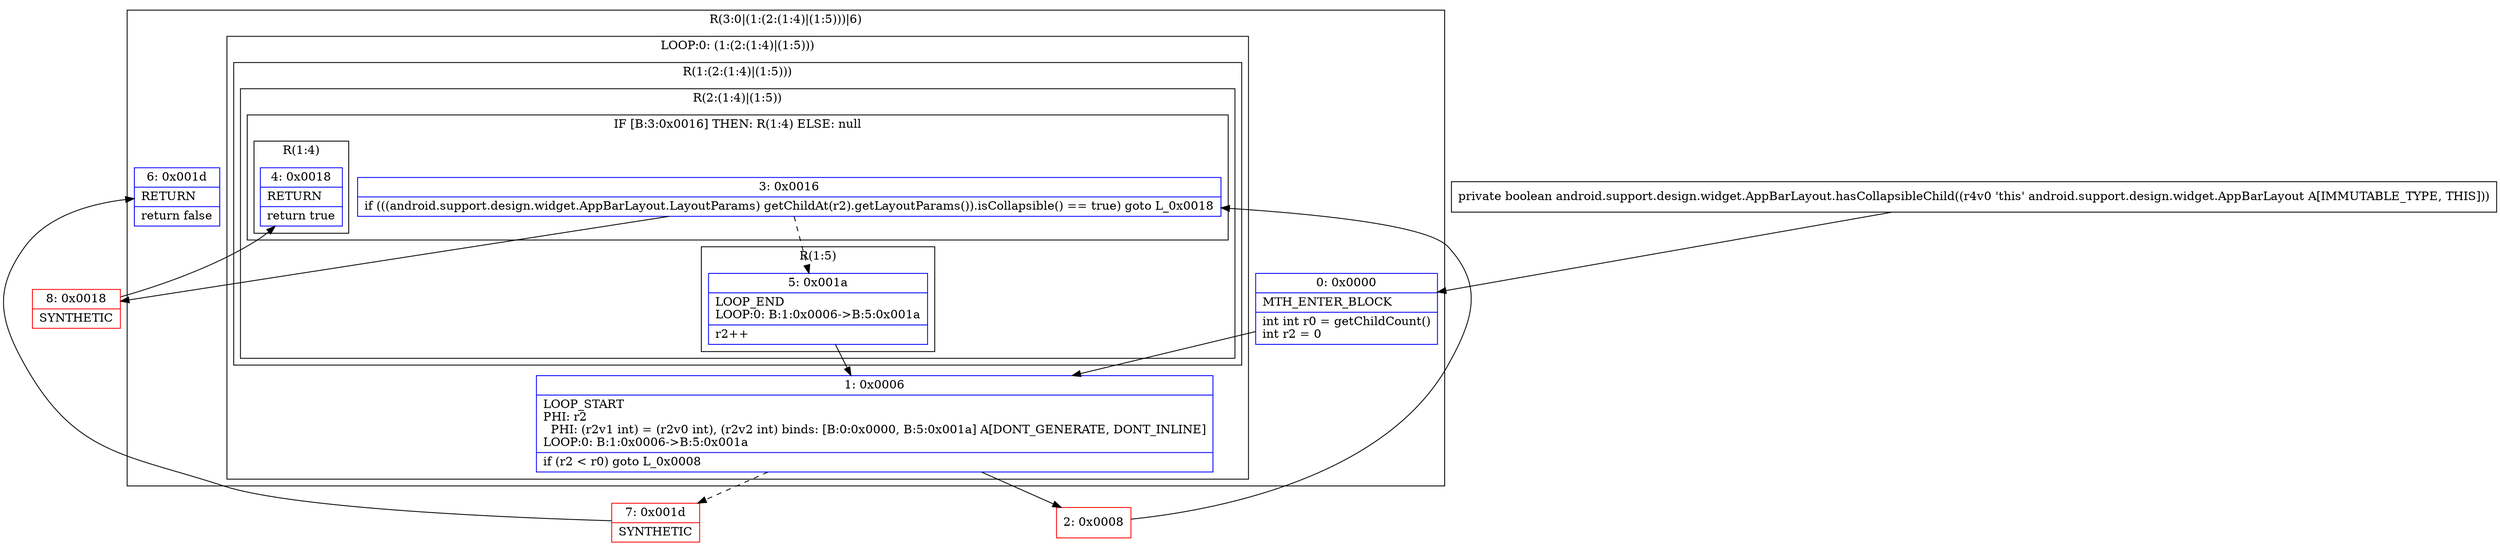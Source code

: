 digraph "CFG forandroid.support.design.widget.AppBarLayout.hasCollapsibleChild()Z" {
subgraph cluster_Region_1579111216 {
label = "R(3:0|(1:(2:(1:4)|(1:5)))|6)";
node [shape=record,color=blue];
Node_0 [shape=record,label="{0\:\ 0x0000|MTH_ENTER_BLOCK\l|int int r0 = getChildCount()\lint r2 = 0\l}"];
subgraph cluster_LoopRegion_1463171622 {
label = "LOOP:0: (1:(2:(1:4)|(1:5)))";
node [shape=record,color=blue];
Node_1 [shape=record,label="{1\:\ 0x0006|LOOP_START\lPHI: r2 \l  PHI: (r2v1 int) = (r2v0 int), (r2v2 int) binds: [B:0:0x0000, B:5:0x001a] A[DONT_GENERATE, DONT_INLINE]\lLOOP:0: B:1:0x0006\-\>B:5:0x001a\l|if (r2 \< r0) goto L_0x0008\l}"];
subgraph cluster_Region_78410051 {
label = "R(1:(2:(1:4)|(1:5)))";
node [shape=record,color=blue];
subgraph cluster_Region_1778161270 {
label = "R(2:(1:4)|(1:5))";
node [shape=record,color=blue];
subgraph cluster_IfRegion_360321050 {
label = "IF [B:3:0x0016] THEN: R(1:4) ELSE: null";
node [shape=record,color=blue];
Node_3 [shape=record,label="{3\:\ 0x0016|if (((android.support.design.widget.AppBarLayout.LayoutParams) getChildAt(r2).getLayoutParams()).isCollapsible() == true) goto L_0x0018\l}"];
subgraph cluster_Region_138630832 {
label = "R(1:4)";
node [shape=record,color=blue];
Node_4 [shape=record,label="{4\:\ 0x0018|RETURN\l|return true\l}"];
}
}
subgraph cluster_Region_573079707 {
label = "R(1:5)";
node [shape=record,color=blue];
Node_5 [shape=record,label="{5\:\ 0x001a|LOOP_END\lLOOP:0: B:1:0x0006\-\>B:5:0x001a\l|r2++\l}"];
}
}
}
}
Node_6 [shape=record,label="{6\:\ 0x001d|RETURN\l|return false\l}"];
}
Node_2 [shape=record,color=red,label="{2\:\ 0x0008}"];
Node_7 [shape=record,color=red,label="{7\:\ 0x001d|SYNTHETIC\l}"];
Node_8 [shape=record,color=red,label="{8\:\ 0x0018|SYNTHETIC\l}"];
MethodNode[shape=record,label="{private boolean android.support.design.widget.AppBarLayout.hasCollapsibleChild((r4v0 'this' android.support.design.widget.AppBarLayout A[IMMUTABLE_TYPE, THIS])) }"];
MethodNode -> Node_0;
Node_0 -> Node_1;
Node_1 -> Node_2;
Node_1 -> Node_7[style=dashed];
Node_3 -> Node_5[style=dashed];
Node_3 -> Node_8;
Node_5 -> Node_1;
Node_2 -> Node_3;
Node_7 -> Node_6;
Node_8 -> Node_4;
}

